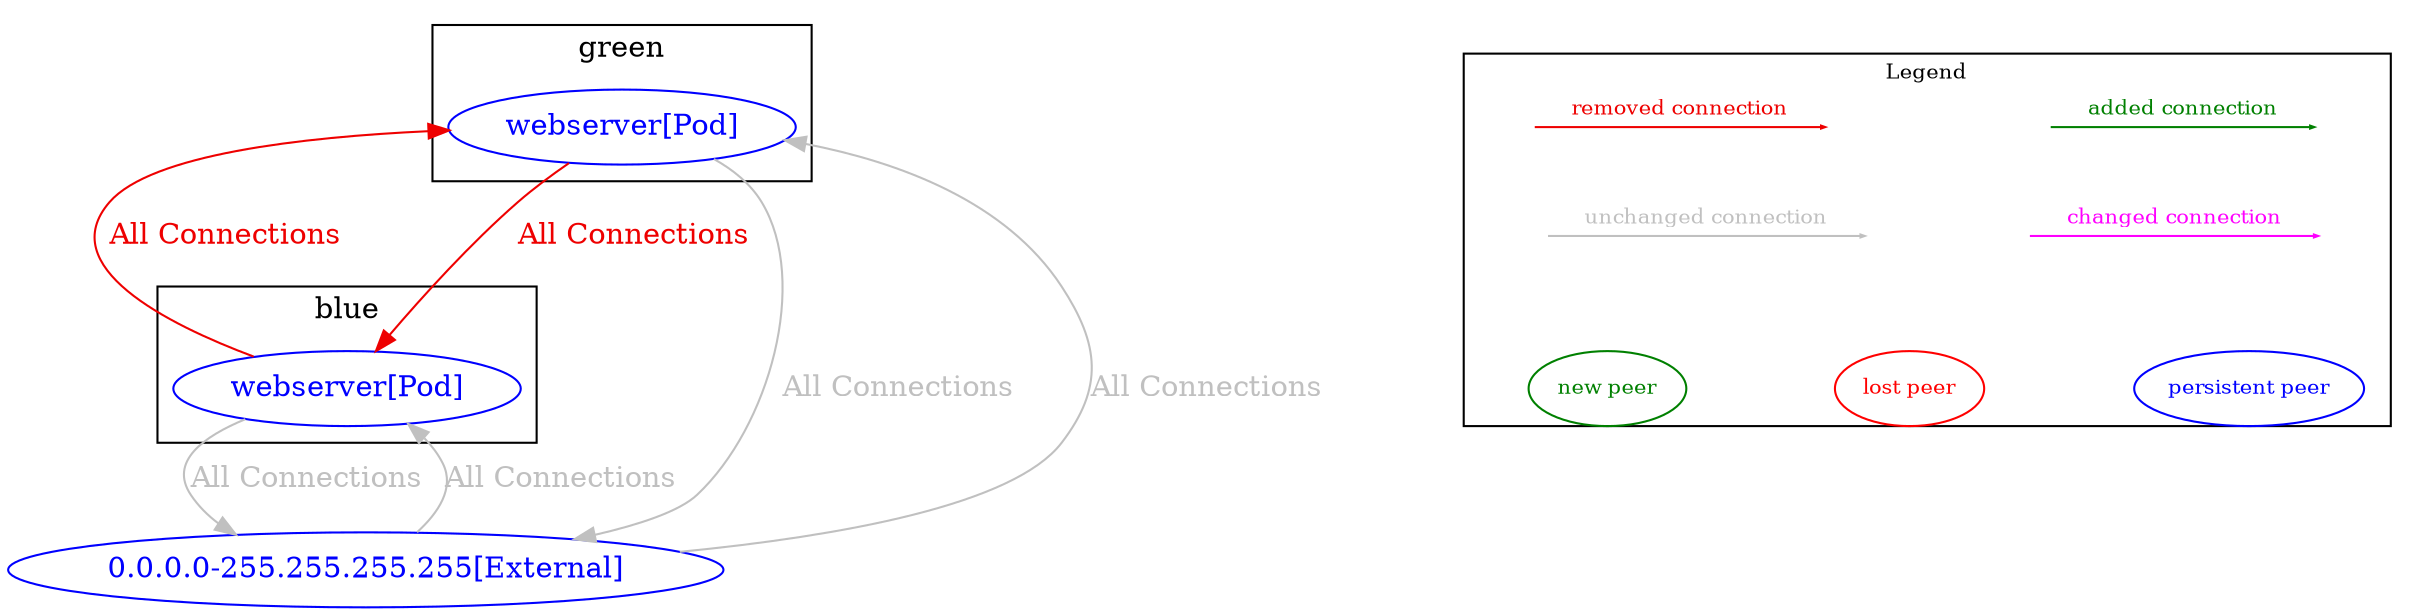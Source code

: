 digraph {
	subgraph "cluster_blue" {
		color="black"
		fontcolor="black"
		"blue/webserver[Pod]" [label="webserver[Pod]" color="blue" fontcolor="blue"]
		label="blue"
	}
	subgraph "cluster_green" {
		color="black"
		fontcolor="black"
		"green/webserver[Pod]" [label="webserver[Pod]" color="blue" fontcolor="blue"]
		label="green"
	}
	"0.0.0.0-255.255.255.255[External]" [label="0.0.0.0-255.255.255.255[External]" color="blue" fontcolor="blue"]
	"0.0.0.0-255.255.255.255[External]" -> "blue/webserver[Pod]" [label="All Connections" color="grey" fontcolor="grey" weight=0.5]
	"0.0.0.0-255.255.255.255[External]" -> "green/webserver[Pod]" [label="All Connections" color="grey" fontcolor="grey" weight=0.5]
	"blue/webserver[Pod]" -> "0.0.0.0-255.255.255.255[External]" [label="All Connections" color="grey" fontcolor="grey" weight=1]
	"blue/webserver[Pod]" -> "green/webserver[Pod]" [label="All Connections" color="red2" fontcolor="red2" weight=0.5]
	"green/webserver[Pod]" -> "0.0.0.0-255.255.255.255[External]" [label="All Connections" color="grey" fontcolor="grey" weight=1]
	"green/webserver[Pod]" -> "blue/webserver[Pod]" [label="All Connections" color="red2" fontcolor="red2" weight=1]
	nodesep=0.5
	subgraph cluster_legend {
		label="Legend"
		fontsize = 10
		margin=0
		a [style=invis height=0 width=0]
		b [style=invis height=0 width=0]
		c [style=invis height=0 width=0]
		d [style=invis height=0 width=0]
		e [style=invis height=0 width=0]
		f [style=invis height=0 width=0]
		g [style=invis height=0 width=0]
		h [style=invis height=0 width=0]
		{rank=source a b c d}
		{rank=same e f g h}
		a -> b [label="added connection", color="#008000" fontcolor="#008000" fontsize = 10 arrowsize=0.2]
		c -> d [label="removed connection", color="red2" fontcolor="red2" fontsize = 10 arrowsize=0.2]
		e -> f [label="changed connection", color="magenta" fontcolor="magenta" fontsize = 10 arrowsize=0.2]
		g -> h [label="unchanged connection", color="grey" fontcolor="grey" fontsize = 10 arrowsize=0.2]
		np [label="new peer" color="#008000" fontcolor="#008000" fontsize = 10]
		lp [label="lost peer" color="red" fontcolor="red" fontsize = 10]
		pp [label="persistent peer" color="blue" fontcolor="blue" fontsize = 10]
		{rank=sink np lp pp}
		np->lp [style=invis]
		lp->pp [style=invis]
	}
}